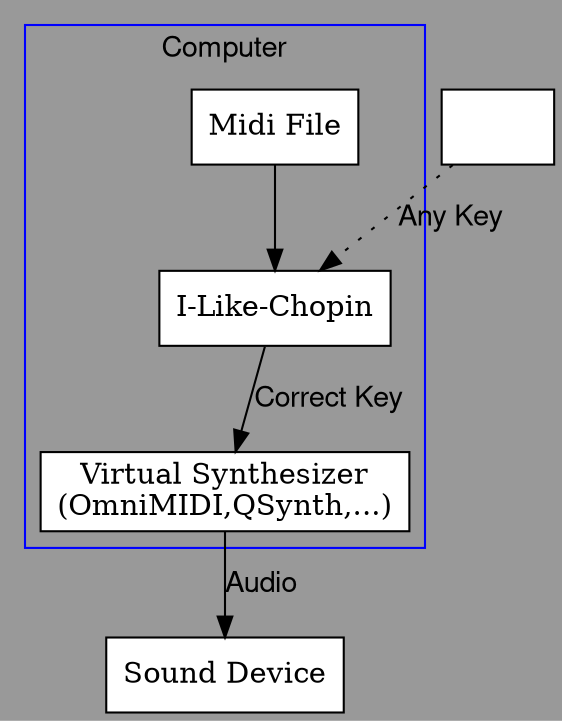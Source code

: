 digraph {
        bgcolor="#999999";
        splines=false;
        ranksep=0.5;
        fontname="Helvetica,Arial,sans-serif";
        node[shape=box, color=black, style=filled, fillcolor=white];
        edge [fontname="Helvetica,Arial,sans-serif", color=black];

        subgraph cluster_0 {
                label = "Computer";
                color=blue;
                MIDIFILE [label="Midi File"];
                ILC [label="I-Like-Chopin"];
                SYNTH [label="Virtual Synthesizer\n(OmniMIDI,QSynth,...)"];
        }

        MIDIFILE -> ILC
        ILC -> SYNTH [label="Correct Key"];
        KEYBOARD[label="", image="Pianos_keyboard.png"];
        KEYBOARD -> ILC [label="Any Key",style="dotted"];
        SOUNDEVICE[label="Sound Device"];
        SYNTH -> SOUNDEVICE [label="Audio"];
}
